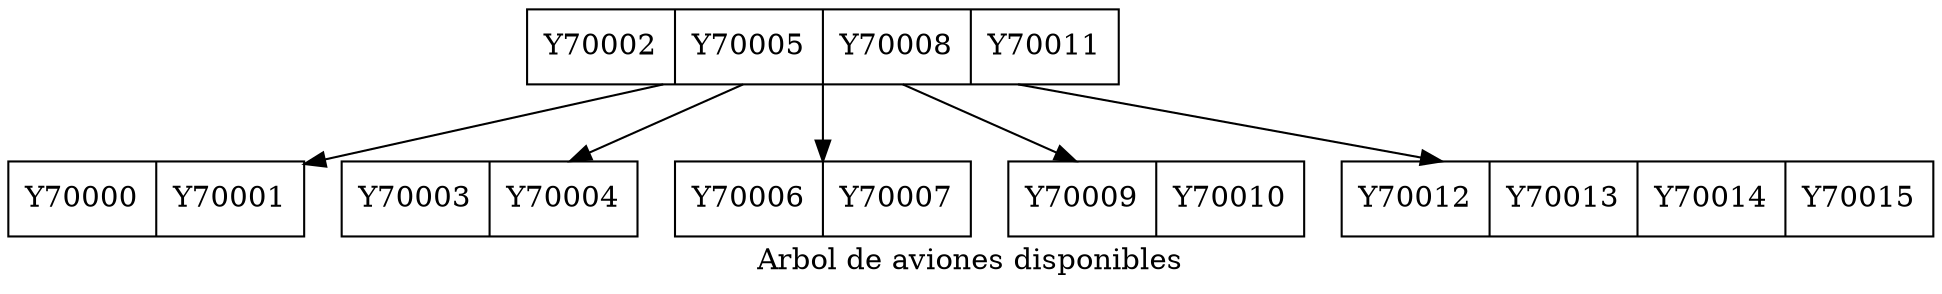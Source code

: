 digraph G {
  label="Arbol de aviones disponibles";
  node [shape=record];
    node0 [label="Y70002|Y70005|Y70008|Y70011"];
    node0 -> node1;
    node1 [label="Y70000|Y70001"];
    node0 -> node2;
    node2 [label="Y70003|Y70004"];
    node0 -> node3;
    node3 [label="Y70006|Y70007"];
    node0 -> node4;
    node4 [label="Y70009|Y70010"];
    node0 -> node5;
    node5 [label="Y70012|Y70013|Y70014|Y70015"];
}
